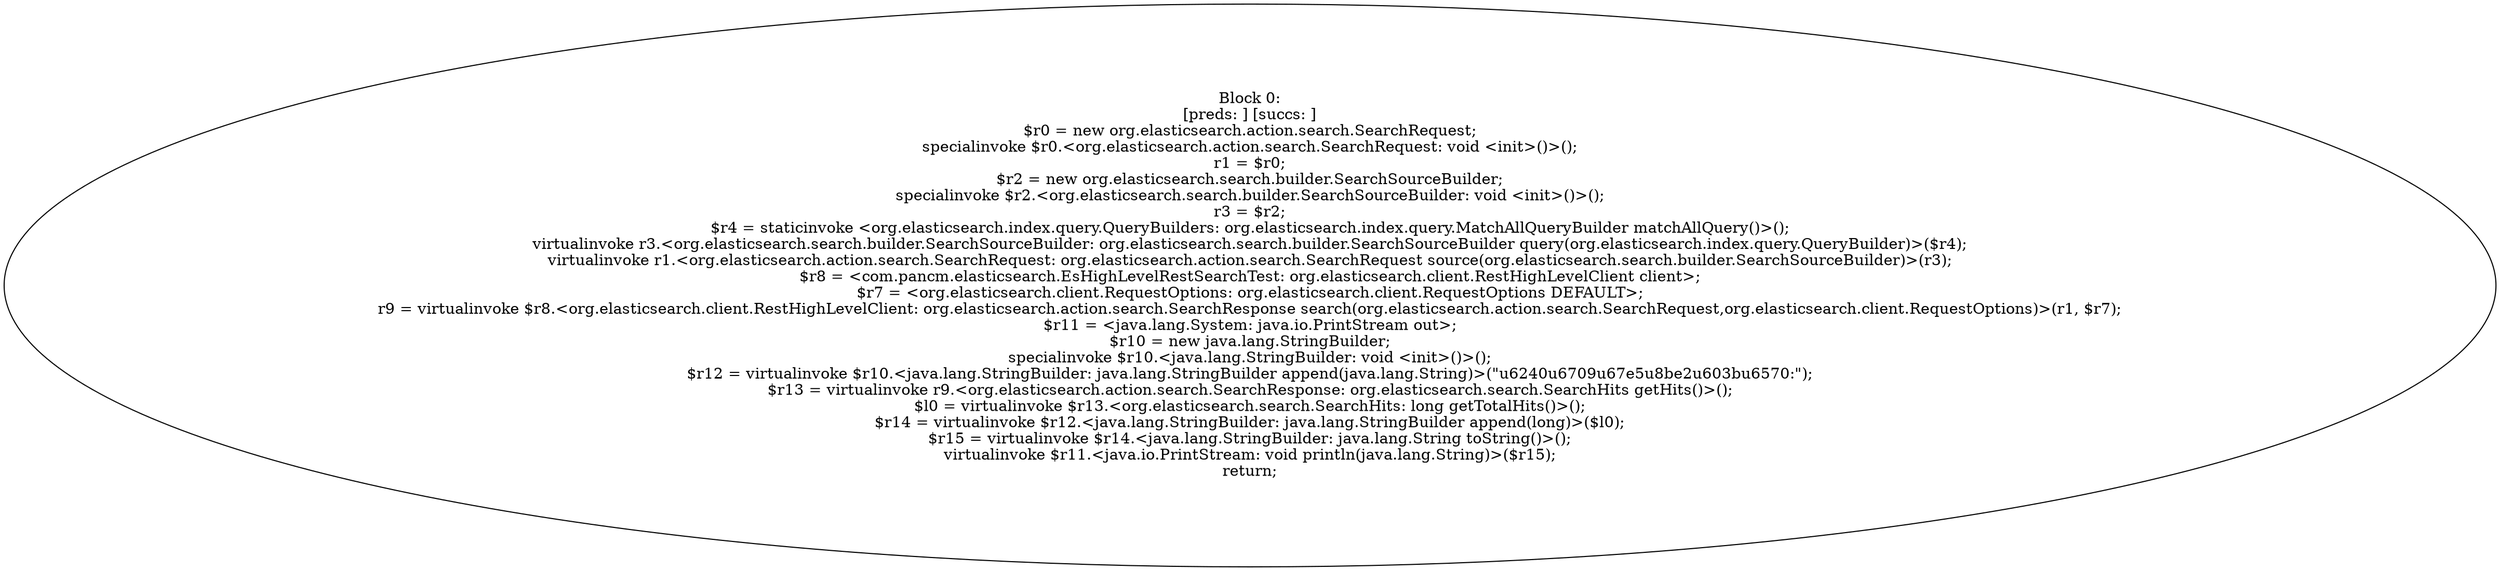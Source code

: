 digraph "unitGraph" {
    "Block 0:
[preds: ] [succs: ]
$r0 = new org.elasticsearch.action.search.SearchRequest;
specialinvoke $r0.<org.elasticsearch.action.search.SearchRequest: void <init>()>();
r1 = $r0;
$r2 = new org.elasticsearch.search.builder.SearchSourceBuilder;
specialinvoke $r2.<org.elasticsearch.search.builder.SearchSourceBuilder: void <init>()>();
r3 = $r2;
$r4 = staticinvoke <org.elasticsearch.index.query.QueryBuilders: org.elasticsearch.index.query.MatchAllQueryBuilder matchAllQuery()>();
virtualinvoke r3.<org.elasticsearch.search.builder.SearchSourceBuilder: org.elasticsearch.search.builder.SearchSourceBuilder query(org.elasticsearch.index.query.QueryBuilder)>($r4);
virtualinvoke r1.<org.elasticsearch.action.search.SearchRequest: org.elasticsearch.action.search.SearchRequest source(org.elasticsearch.search.builder.SearchSourceBuilder)>(r3);
$r8 = <com.pancm.elasticsearch.EsHighLevelRestSearchTest: org.elasticsearch.client.RestHighLevelClient client>;
$r7 = <org.elasticsearch.client.RequestOptions: org.elasticsearch.client.RequestOptions DEFAULT>;
r9 = virtualinvoke $r8.<org.elasticsearch.client.RestHighLevelClient: org.elasticsearch.action.search.SearchResponse search(org.elasticsearch.action.search.SearchRequest,org.elasticsearch.client.RequestOptions)>(r1, $r7);
$r11 = <java.lang.System: java.io.PrintStream out>;
$r10 = new java.lang.StringBuilder;
specialinvoke $r10.<java.lang.StringBuilder: void <init>()>();
$r12 = virtualinvoke $r10.<java.lang.StringBuilder: java.lang.StringBuilder append(java.lang.String)>(\"\u6240\u6709\u67e5\u8be2\u603b\u6570:\");
$r13 = virtualinvoke r9.<org.elasticsearch.action.search.SearchResponse: org.elasticsearch.search.SearchHits getHits()>();
$l0 = virtualinvoke $r13.<org.elasticsearch.search.SearchHits: long getTotalHits()>();
$r14 = virtualinvoke $r12.<java.lang.StringBuilder: java.lang.StringBuilder append(long)>($l0);
$r15 = virtualinvoke $r14.<java.lang.StringBuilder: java.lang.String toString()>();
virtualinvoke $r11.<java.io.PrintStream: void println(java.lang.String)>($r15);
return;
"
}
